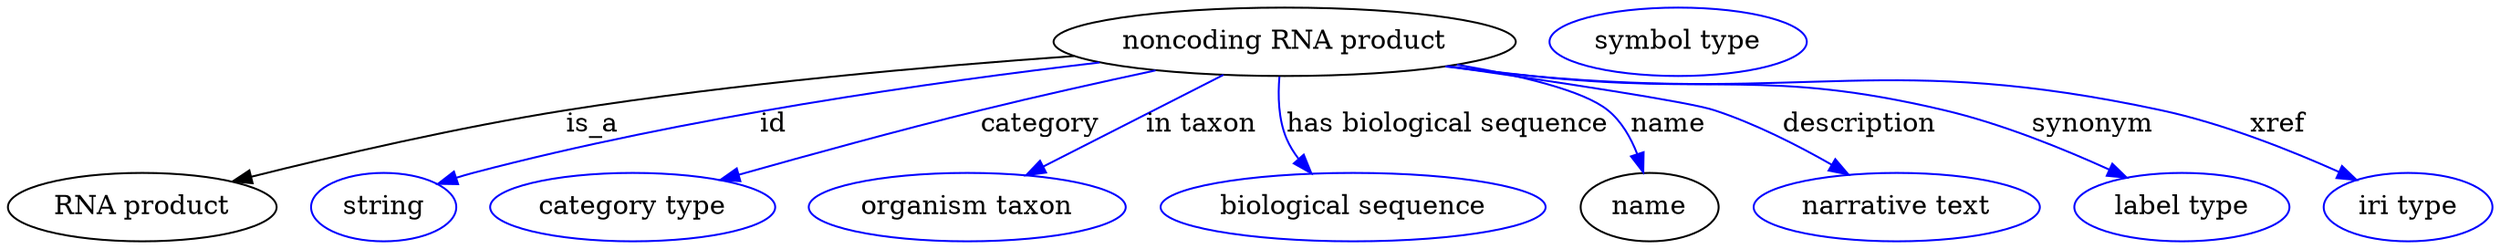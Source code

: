 digraph {
	graph [bb="0,0,1070.9,123"];
	node [label="\N"];
	"noncoding RNA product"	 [height=0.5,
		label="noncoding RNA product",
		pos="554.49,105",
		width=2.7261];
	"RNA product"	 [height=0.5,
		pos="58.495,18",
		width=1.6249];
	"noncoding RNA product" -> "RNA product"	 [label=is_a,
		lp="256.49,61.5",
		pos="e,99.301,31.037 463.69,98.037 401.83,92.411 318.27,83.081 245.49,69 198.64,59.934 146.3,45.26 108.94,33.975"];
	id	 [color=blue,
		height=0.5,
		label=string,
		pos="165.49,18",
		width=0.84854];
	"noncoding RNA product" -> id	 [color=blue,
		label=id,
		lp="333.99,61.5",
		pos="e,189.27,29.72 474.12,94.642 402.48,84.115 295.38,65.164 205.49,36 203.23,35.266 200.93,34.444 198.63,33.565",
		style=solid];
	category	 [color=blue,
		height=0.5,
		label="category type",
		pos="272.49,18",
		width=1.6249];
	"noncoding RNA product" -> category	 [color=blue,
		label=category,
		lp="448.99,61.5",
		pos="e,311.31,31.531 498.76,90.096 475.97,83.833 449.4,76.314 425.49,69 390.37,58.253 351.08,45.13 321.1,34.887",
		style=solid];
	"in taxon"	 [color=blue,
		height=0.5,
		label="organism taxon",
		pos="414.49,18",
		width=1.8234];
	"noncoding RNA product" -> "in taxon"	 [color=blue,
		label="in taxon",
		lp="515.99,61.5",
		pos="e,441.02,34.482 526.5,87.603 504.42,73.885 473.5,54.669 449.74,39.903",
		style=solid];
	"has biological sequence"	 [color=blue,
		height=0.5,
		label="biological sequence",
		pos="578.49,18",
		width=2.2387];
	"noncoding RNA product" -> "has biological sequence"	 [color=blue,
		label="has biological sequence",
		lp="620.49,61.5",
		pos="e,564.22,36.092 552.48,86.688 551.98,76.804 552.31,64.51 555.49,54 556.41,50.974 557.66,47.958 559.11,45.032",
		style=solid];
	name	 [height=0.5,
		pos="707.49,18",
		width=0.84854];
	"noncoding RNA product" -> name	 [color=blue,
		label=name,
		lp="711.99,61.5",
		pos="e,703.91,35.931 622.4,91.954 648.97,85.714 675.48,77.707 685.49,69 692.5,62.905 697.35,54.178 700.67,45.661",
		style=solid];
	description	 [color=blue,
		height=0.5,
		label="narrative text",
		pos="813.49,18",
		width=1.6068];
	"noncoding RNA product" -> description	 [color=blue,
		label=description,
		lp="790.99,61.5",
		pos="e,791.34,34.825 627.16,92.896 667.21,85.698 712.55,76.533 731.49,69 749.6,61.801 768.16,50.63 783.03,40.577",
		style=solid];
	synonym	 [color=blue,
		height=0.5,
		label="label type",
		pos="934.49,18",
		width=1.2638];
	"noncoding RNA product" -> synonym	 [color=blue,
		label=synonym,
		lp="891.99,61.5",
		pos="e,908.56,33.113 625.49,92.471 637.49,90.521 649.83,88.619 661.49,87 734.12,76.914 754.89,88.804 825.49,69 851.31,61.758 878.64,48.959 \
899.47,37.995",
		style=solid];
	xref	 [color=blue,
		height=0.5,
		label="iri type",
		pos="1034.5,18",
		width=1.011];
	"noncoding RNA product" -> xref	 [color=blue,
		label=xref,
		lp="973.49,61.5",
		pos="e,1010.7,31.749 624.29,92.251 636.65,90.281 649.43,88.429 661.49,87 776.52,73.376 809.17,97.269 921.49,69 949.8,61.876 979.83,47.986 \
1001.8,36.499",
		style=solid];
	"macromolecular machine_name"	 [color=blue,
		height=0.5,
		label="symbol type",
		pos="725.49,105",
		width=1.5165];
}
